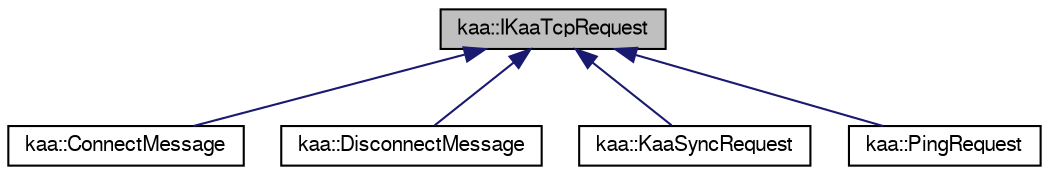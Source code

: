 digraph "kaa::IKaaTcpRequest"
{
  bgcolor="transparent";
  edge [fontname="FreeSans",fontsize="10",labelfontname="FreeSans",labelfontsize="10"];
  node [fontname="FreeSans",fontsize="10",shape=record];
  Node1 [label="kaa::IKaaTcpRequest",height=0.2,width=0.4,color="black", fillcolor="grey75", style="filled" fontcolor="black"];
  Node1 -> Node2 [dir="back",color="midnightblue",fontsize="10",style="solid",fontname="FreeSans"];
  Node2 [label="kaa::ConnectMessage",height=0.2,width=0.4,color="black",URL="$classkaa_1_1ConnectMessage.html"];
  Node1 -> Node3 [dir="back",color="midnightblue",fontsize="10",style="solid",fontname="FreeSans"];
  Node3 [label="kaa::DisconnectMessage",height=0.2,width=0.4,color="black",URL="$classkaa_1_1DisconnectMessage.html"];
  Node1 -> Node4 [dir="back",color="midnightblue",fontsize="10",style="solid",fontname="FreeSans"];
  Node4 [label="kaa::KaaSyncRequest",height=0.2,width=0.4,color="black",URL="$classkaa_1_1KaaSyncRequest.html"];
  Node1 -> Node5 [dir="back",color="midnightblue",fontsize="10",style="solid",fontname="FreeSans"];
  Node5 [label="kaa::PingRequest",height=0.2,width=0.4,color="black",URL="$classkaa_1_1PingRequest.html"];
}
